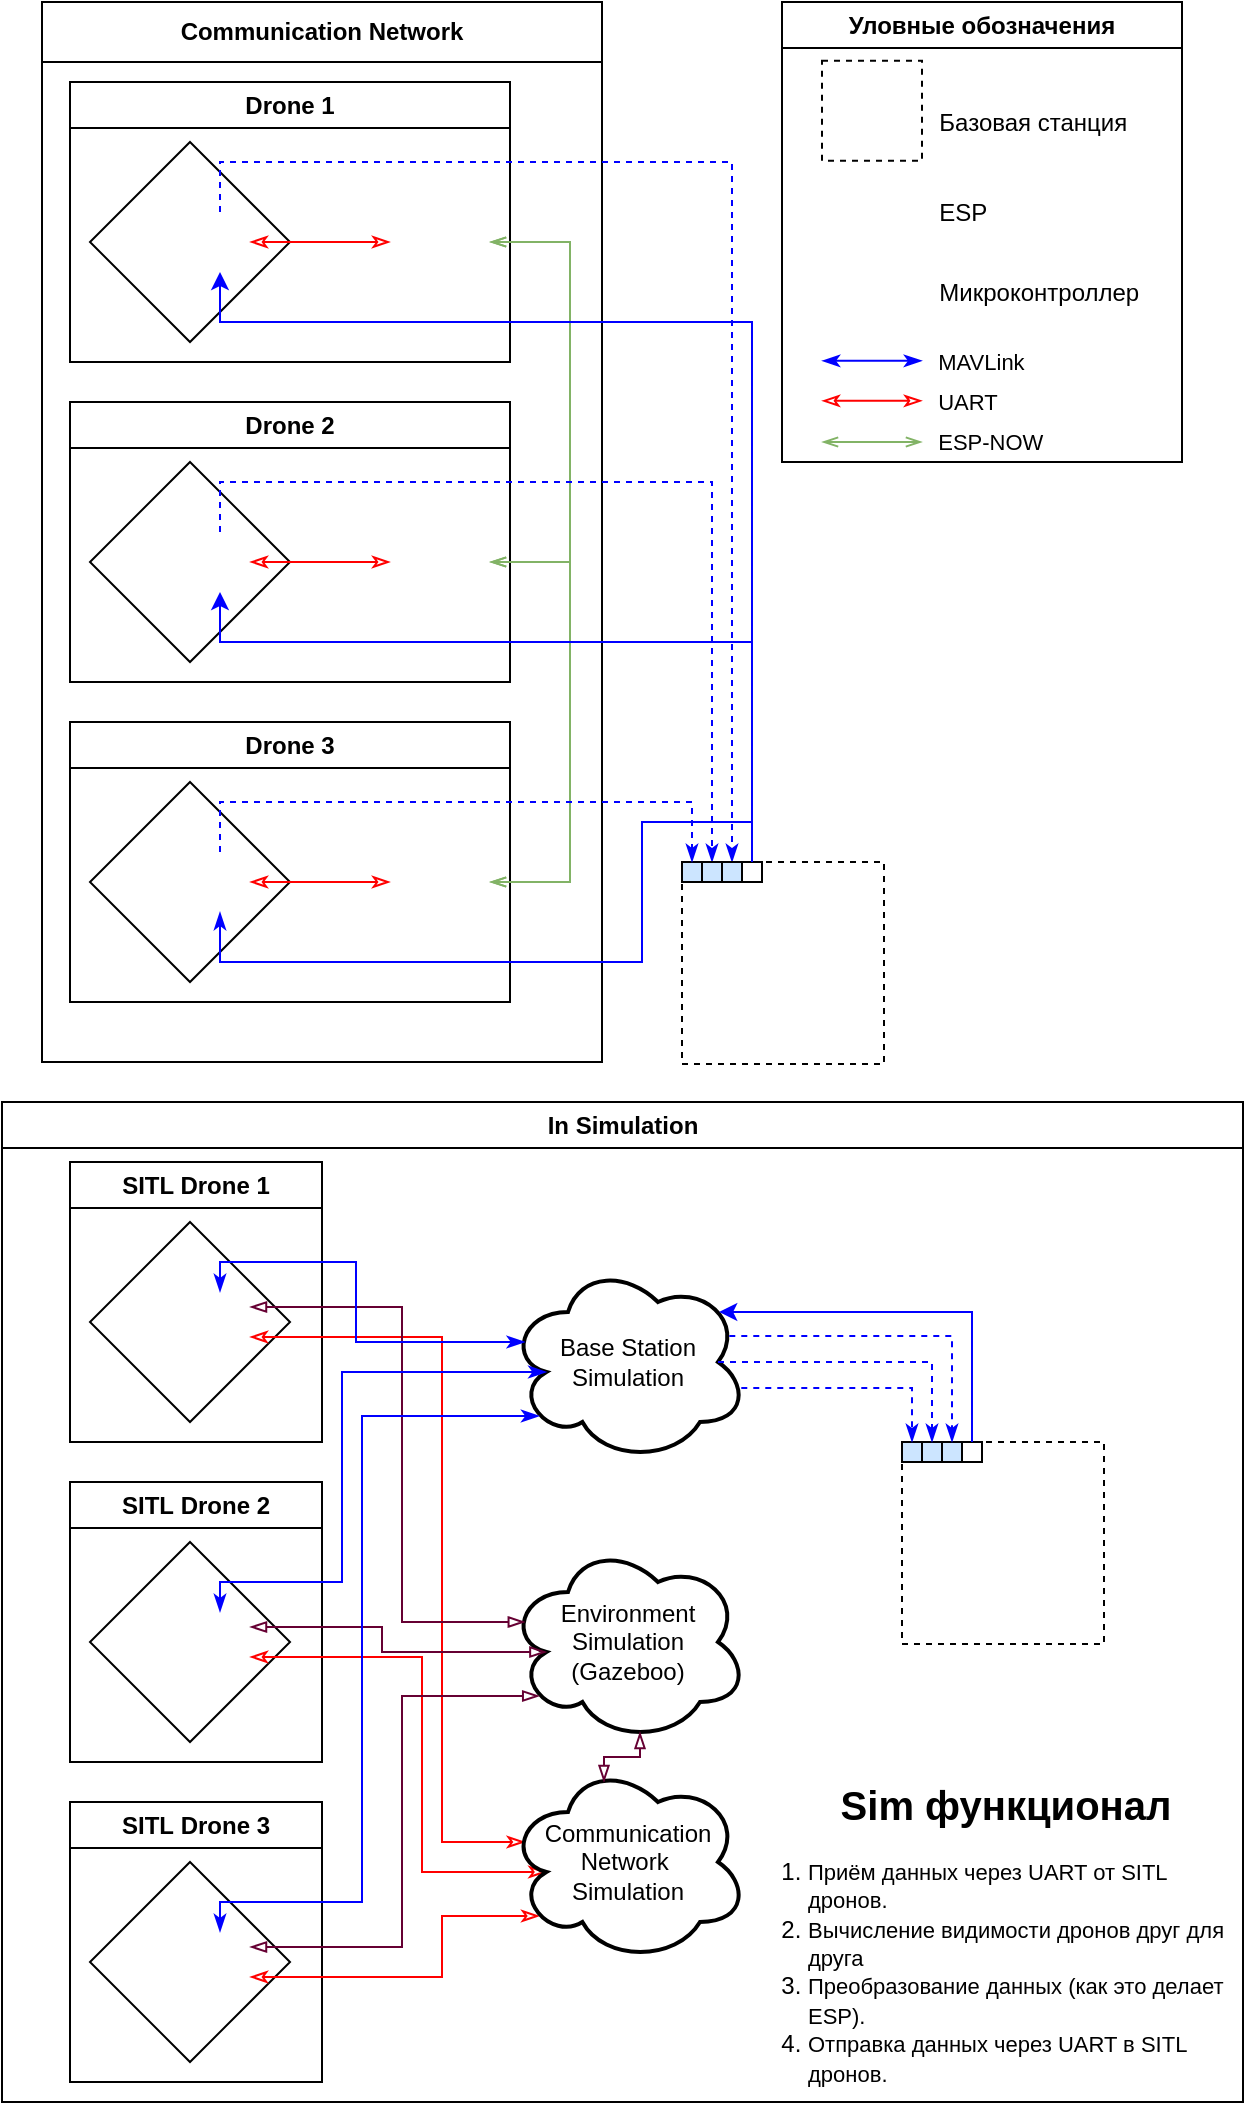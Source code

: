 <mxfile version="26.0.9">
  <diagram name="Страница — 1" id="XASjYnROchEVnQ0i06pS">
    <mxGraphModel dx="1380" dy="774" grid="1" gridSize="10" guides="1" tooltips="1" connect="1" arrows="1" fold="1" page="1" pageScale="1" pageWidth="827" pageHeight="1169" math="0" shadow="0">
      <root>
        <mxCell id="0" />
        <mxCell id="1" parent="0" />
        <mxCell id="FkduWA8ncYVS3PLSWbOL-22" value="Communication Network" style="swimlane;whiteSpace=wrap;html=1;startSize=30;direction=east;" vertex="1" parent="1">
          <mxGeometry x="60" y="50" width="280" height="530" as="geometry" />
        </mxCell>
        <mxCell id="AfU-c1p0oRzA97W1R4Gb-16" value="Drone 1" style="swimlane;whiteSpace=wrap;html=1;" parent="1" vertex="1">
          <mxGeometry x="74" y="90" width="220" height="140" as="geometry">
            <mxRectangle x="140" y="230" width="140" height="30" as="alternateBounds" />
          </mxGeometry>
        </mxCell>
        <mxCell id="AfU-c1p0oRzA97W1R4Gb-17" value="" style="rhombus;whiteSpace=wrap;html=1;" parent="AfU-c1p0oRzA97W1R4Gb-16" vertex="1">
          <mxGeometry x="10" y="30" width="100" height="100" as="geometry" />
        </mxCell>
        <mxCell id="AfU-c1p0oRzA97W1R4Gb-18" value="" style="shape=image;verticalLabelPosition=bottom;labelBackgroundColor=default;verticalAlign=top;aspect=fixed;imageAspect=0;image=https://cdn-icons-png.flaticon.com/128/99/99466.png;" parent="AfU-c1p0oRzA97W1R4Gb-16" vertex="1">
          <mxGeometry x="60" y="65" width="30" height="30" as="geometry" />
        </mxCell>
        <mxCell id="AfU-c1p0oRzA97W1R4Gb-19" value="" style="shape=image;verticalLabelPosition=bottom;labelBackgroundColor=default;verticalAlign=top;aspect=fixed;imageAspect=0;image=https://cdn-icons-png.flaticon.com/128/2752/2752877.png;" parent="AfU-c1p0oRzA97W1R4Gb-16" vertex="1">
          <mxGeometry x="160" y="55" width="50" height="50" as="geometry" />
        </mxCell>
        <mxCell id="AfU-c1p0oRzA97W1R4Gb-20" value="" style="edgeStyle=orthogonalEdgeStyle;rounded=0;orthogonalLoop=1;jettySize=auto;html=1;exitX=0;exitY=0.5;exitDx=0;exitDy=0;entryX=1;entryY=0.5;entryDx=0;entryDy=0;startArrow=classicThin;startFill=0;endArrow=classicThin;endFill=0;strokeColor=#FF0000;" parent="AfU-c1p0oRzA97W1R4Gb-16" source="AfU-c1p0oRzA97W1R4Gb-19" target="AfU-c1p0oRzA97W1R4Gb-18" edge="1">
          <mxGeometry x="-0.143" relative="1" as="geometry">
            <mxPoint as="offset" />
          </mxGeometry>
        </mxCell>
        <mxCell id="AfU-c1p0oRzA97W1R4Gb-15" value="Drone 2" style="swimlane;whiteSpace=wrap;html=1;" parent="1" vertex="1">
          <mxGeometry x="74" y="250" width="220" height="140" as="geometry">
            <mxRectangle x="140" y="230" width="140" height="30" as="alternateBounds" />
          </mxGeometry>
        </mxCell>
        <mxCell id="AfU-c1p0oRzA97W1R4Gb-6" value="" style="rhombus;whiteSpace=wrap;html=1;" parent="AfU-c1p0oRzA97W1R4Gb-15" vertex="1">
          <mxGeometry x="10" y="30" width="100" height="100" as="geometry" />
        </mxCell>
        <mxCell id="AfU-c1p0oRzA97W1R4Gb-9" value="" style="shape=image;verticalLabelPosition=bottom;labelBackgroundColor=default;verticalAlign=top;aspect=fixed;imageAspect=0;image=https://cdn-icons-png.flaticon.com/128/99/99466.png;" parent="AfU-c1p0oRzA97W1R4Gb-15" vertex="1">
          <mxGeometry x="60" y="65" width="30" height="30" as="geometry" />
        </mxCell>
        <mxCell id="AfU-c1p0oRzA97W1R4Gb-7" value="" style="shape=image;verticalLabelPosition=bottom;labelBackgroundColor=default;verticalAlign=top;aspect=fixed;imageAspect=0;image=https://cdn-icons-png.flaticon.com/128/2752/2752877.png;" parent="AfU-c1p0oRzA97W1R4Gb-15" vertex="1">
          <mxGeometry x="160" y="55" width="50" height="50" as="geometry" />
        </mxCell>
        <mxCell id="AfU-c1p0oRzA97W1R4Gb-14" value="" style="edgeStyle=orthogonalEdgeStyle;rounded=0;orthogonalLoop=1;jettySize=auto;html=1;exitX=0;exitY=0.5;exitDx=0;exitDy=0;entryX=1;entryY=0.5;entryDx=0;entryDy=0;startArrow=classicThin;startFill=0;endArrow=classicThin;endFill=0;strokeColor=#FF0000;" parent="AfU-c1p0oRzA97W1R4Gb-15" source="AfU-c1p0oRzA97W1R4Gb-7" target="AfU-c1p0oRzA97W1R4Gb-9" edge="1">
          <mxGeometry x="-0.143" relative="1" as="geometry">
            <mxPoint as="offset" />
          </mxGeometry>
        </mxCell>
        <mxCell id="AfU-c1p0oRzA97W1R4Gb-21" value="Drone 3" style="swimlane;whiteSpace=wrap;html=1;" parent="1" vertex="1">
          <mxGeometry x="74" y="410" width="220" height="140" as="geometry">
            <mxRectangle x="140" y="230" width="140" height="30" as="alternateBounds" />
          </mxGeometry>
        </mxCell>
        <mxCell id="AfU-c1p0oRzA97W1R4Gb-22" value="" style="rhombus;whiteSpace=wrap;html=1;" parent="AfU-c1p0oRzA97W1R4Gb-21" vertex="1">
          <mxGeometry x="10" y="30" width="100" height="100" as="geometry" />
        </mxCell>
        <mxCell id="AfU-c1p0oRzA97W1R4Gb-23" value="" style="shape=image;verticalLabelPosition=bottom;labelBackgroundColor=default;verticalAlign=top;aspect=fixed;imageAspect=0;image=https://cdn-icons-png.flaticon.com/128/99/99466.png;" parent="AfU-c1p0oRzA97W1R4Gb-21" vertex="1">
          <mxGeometry x="60" y="65" width="30" height="30" as="geometry" />
        </mxCell>
        <mxCell id="AfU-c1p0oRzA97W1R4Gb-24" value="" style="shape=image;verticalLabelPosition=bottom;labelBackgroundColor=default;verticalAlign=top;aspect=fixed;imageAspect=0;image=https://cdn-icons-png.flaticon.com/128/2752/2752877.png;" parent="AfU-c1p0oRzA97W1R4Gb-21" vertex="1">
          <mxGeometry x="160" y="55" width="50" height="50" as="geometry" />
        </mxCell>
        <mxCell id="AfU-c1p0oRzA97W1R4Gb-25" value="" style="edgeStyle=orthogonalEdgeStyle;rounded=0;orthogonalLoop=1;jettySize=auto;html=1;exitX=0;exitY=0.5;exitDx=0;exitDy=0;entryX=1;entryY=0.5;entryDx=0;entryDy=0;startArrow=classicThin;startFill=0;endArrow=classicThin;endFill=0;strokeColor=#FF0000;" parent="AfU-c1p0oRzA97W1R4Gb-21" source="AfU-c1p0oRzA97W1R4Gb-24" target="AfU-c1p0oRzA97W1R4Gb-23" edge="1">
          <mxGeometry x="-0.143" relative="1" as="geometry">
            <mxPoint as="offset" />
          </mxGeometry>
        </mxCell>
        <mxCell id="AfU-c1p0oRzA97W1R4Gb-26" style="edgeStyle=orthogonalEdgeStyle;rounded=0;orthogonalLoop=1;jettySize=auto;html=1;exitX=1;exitY=0.5;exitDx=0;exitDy=0;entryX=1;entryY=0.5;entryDx=0;entryDy=0;endArrow=openThin;endFill=0;startArrow=openThin;startFill=0;strokeColor=#82b366;fillColor=#d5e8d4;" parent="1" source="AfU-c1p0oRzA97W1R4Gb-19" target="AfU-c1p0oRzA97W1R4Gb-7" edge="1">
          <mxGeometry relative="1" as="geometry">
            <Array as="points">
              <mxPoint x="324" y="170" />
              <mxPoint x="324" y="330" />
            </Array>
          </mxGeometry>
        </mxCell>
        <mxCell id="AfU-c1p0oRzA97W1R4Gb-27" style="edgeStyle=orthogonalEdgeStyle;rounded=0;orthogonalLoop=1;jettySize=auto;html=1;exitX=1;exitY=0.5;exitDx=0;exitDy=0;entryX=1;entryY=0.5;entryDx=0;entryDy=0;endArrow=openThin;endFill=0;startArrow=openThin;startFill=0;strokeColor=#82b366;fillColor=#d5e8d4;" parent="1" source="AfU-c1p0oRzA97W1R4Gb-7" target="AfU-c1p0oRzA97W1R4Gb-24" edge="1">
          <mxGeometry relative="1" as="geometry">
            <mxPoint x="294" y="180" as="sourcePoint" />
            <mxPoint x="294" y="340" as="targetPoint" />
            <Array as="points">
              <mxPoint x="324" y="330" />
              <mxPoint x="324" y="490" />
            </Array>
          </mxGeometry>
        </mxCell>
        <mxCell id="AfU-c1p0oRzA97W1R4Gb-28" value="" style="edgeStyle=orthogonalEdgeStyle;rounded=0;orthogonalLoop=1;jettySize=auto;html=1;exitX=1;exitY=0.5;exitDx=0;exitDy=0;entryX=1;entryY=0.5;entryDx=0;entryDy=0;startArrow=openThin;startFill=0;endArrow=openThin;endFill=0;strokeColor=#82b366;fillColor=#d5e8d4;" parent="1" source="AfU-c1p0oRzA97W1R4Gb-24" target="AfU-c1p0oRzA97W1R4Gb-19" edge="1">
          <mxGeometry relative="1" as="geometry">
            <Array as="points">
              <mxPoint x="324" y="490" />
              <mxPoint x="324" y="170" />
            </Array>
          </mxGeometry>
        </mxCell>
        <mxCell id="AfU-c1p0oRzA97W1R4Gb-30" value="" style="edgeStyle=orthogonalEdgeStyle;rounded=0;orthogonalLoop=1;jettySize=auto;html=1;exitX=0.5;exitY=0;exitDx=0;exitDy=0;entryX=0.5;entryY=0;entryDx=0;entryDy=0;startArrow=none;startFill=0;endArrow=classicThin;endFill=1;strokeColor=#0000FF;dashed=1;" parent="1" source="AfU-c1p0oRzA97W1R4Gb-18" target="FkduWA8ncYVS3PLSWbOL-19" edge="1">
          <mxGeometry relative="1" as="geometry">
            <Array as="points">
              <mxPoint x="149" y="130" />
              <mxPoint x="405" y="130" />
            </Array>
          </mxGeometry>
        </mxCell>
        <mxCell id="AfU-c1p0oRzA97W1R4Gb-31" value="" style="edgeStyle=orthogonalEdgeStyle;rounded=0;orthogonalLoop=1;jettySize=auto;html=1;exitX=0.5;exitY=0;exitDx=0;exitDy=0;entryX=0.5;entryY=0;entryDx=0;entryDy=0;startArrow=none;startFill=0;endArrow=classicThin;endFill=1;strokeColor=#0000FF;dashed=1;" parent="1" source="AfU-c1p0oRzA97W1R4Gb-9" target="FkduWA8ncYVS3PLSWbOL-18" edge="1">
          <mxGeometry relative="1" as="geometry">
            <Array as="points">
              <mxPoint x="149" y="290" />
              <mxPoint x="395" y="290" />
            </Array>
          </mxGeometry>
        </mxCell>
        <mxCell id="AfU-c1p0oRzA97W1R4Gb-43" value="Уловные обозначения" style="swimlane;whiteSpace=wrap;html=1;" parent="1" vertex="1">
          <mxGeometry x="430" y="50" width="200" height="230" as="geometry" />
        </mxCell>
        <mxCell id="AfU-c1p0oRzA97W1R4Gb-37" value="&amp;nbsp; MAVLink" style="edgeStyle=orthogonalEdgeStyle;rounded=0;orthogonalLoop=1;jettySize=auto;html=1;exitX=0.5;exitY=0;exitDx=0;exitDy=0;startArrow=classicThin;startFill=1;endArrow=classicThin;endFill=1;strokeColor=#0000FF;labelPosition=right;verticalLabelPosition=middle;align=left;verticalAlign=middle;" parent="AfU-c1p0oRzA97W1R4Gb-43" edge="1">
          <mxGeometry x="1" y="-1" relative="1" as="geometry">
            <mxPoint x="20" y="179.43" as="sourcePoint" />
            <mxPoint x="70" y="179.43" as="targetPoint" />
            <mxPoint as="offset" />
          </mxGeometry>
        </mxCell>
        <mxCell id="AfU-c1p0oRzA97W1R4Gb-39" value="&amp;nbsp; UART" style="edgeStyle=orthogonalEdgeStyle;rounded=0;orthogonalLoop=1;jettySize=auto;html=1;entryX=1;entryY=0.5;entryDx=0;entryDy=0;startArrow=classicThin;startFill=0;endArrow=classicThin;endFill=0;strokeColor=#FF0000;labelPosition=right;verticalLabelPosition=middle;align=left;verticalAlign=middle;" parent="AfU-c1p0oRzA97W1R4Gb-43" edge="1">
          <mxGeometry x="-1" y="1" relative="1" as="geometry">
            <mxPoint x="70" y="199.43" as="sourcePoint" />
            <mxPoint x="20" y="199.43" as="targetPoint" />
            <mxPoint as="offset" />
          </mxGeometry>
        </mxCell>
        <mxCell id="AfU-c1p0oRzA97W1R4Gb-40" value="     Микроконтроллер" style="shape=image;verticalLabelPosition=middle;labelBackgroundColor=default;verticalAlign=middle;aspect=fixed;imageAspect=0;image=https://cdn-icons-png.flaticon.com/128/99/99466.png;labelPosition=right;align=left;" parent="AfU-c1p0oRzA97W1R4Gb-43" vertex="1">
          <mxGeometry x="30" y="129.43" width="30" height="30" as="geometry" />
        </mxCell>
        <mxCell id="AfU-c1p0oRzA97W1R4Gb-41" value="  ESP" style="shape=image;verticalLabelPosition=middle;labelBackgroundColor=default;verticalAlign=middle;aspect=fixed;imageAspect=0;image=https://cdn-icons-png.flaticon.com/128/2752/2752877.png;labelPosition=right;align=left;" parent="AfU-c1p0oRzA97W1R4Gb-43" vertex="1">
          <mxGeometry x="20" y="79.43" width="50" height="50" as="geometry" />
        </mxCell>
        <mxCell id="FkduWA8ncYVS3PLSWbOL-14" value="  Базовая станция" style="group;labelPosition=right;verticalLabelPosition=middle;align=left;verticalAlign=middle;" vertex="1" connectable="0" parent="AfU-c1p0oRzA97W1R4Gb-43">
          <mxGeometry x="20" y="29.43" width="50" height="60.57" as="geometry" />
        </mxCell>
        <mxCell id="FkduWA8ncYVS3PLSWbOL-15" value="" style="shape=image;verticalLabelPosition=bottom;labelBackgroundColor=default;verticalAlign=top;aspect=fixed;imageAspect=0;image=https://www.shareicon.net/download/2016/02/13/718336_game_512x512.png;imageBorder=default;dashed=1;" vertex="1" parent="FkduWA8ncYVS3PLSWbOL-14">
          <mxGeometry width="50" height="50" as="geometry" />
        </mxCell>
        <mxCell id="AfU-c1p0oRzA97W1R4Gb-85" value="&amp;nbsp; ESP-NOW" style="edgeStyle=orthogonalEdgeStyle;rounded=0;orthogonalLoop=1;jettySize=auto;html=1;endArrow=openThin;endFill=0;startArrow=openThin;startFill=0;strokeColor=#82b366;fillColor=#d5e8d4;labelPosition=right;verticalLabelPosition=middle;align=left;verticalAlign=middle;" parent="AfU-c1p0oRzA97W1R4Gb-43" edge="1">
          <mxGeometry x="1" relative="1" as="geometry">
            <mxPoint x="20" y="220" as="sourcePoint" />
            <mxPoint x="70" y="220" as="targetPoint" />
            <Array as="points">
              <mxPoint x="70" y="220" />
              <mxPoint x="70" y="220" />
            </Array>
            <mxPoint as="offset" />
          </mxGeometry>
        </mxCell>
        <mxCell id="AfU-c1p0oRzA97W1R4Gb-44" value="SITL&amp;nbsp;Drone 2" style="swimlane;whiteSpace=wrap;html=1;" parent="1" vertex="1">
          <mxGeometry x="74" y="790" width="126" height="140" as="geometry">
            <mxRectangle x="140" y="230" width="140" height="30" as="alternateBounds" />
          </mxGeometry>
        </mxCell>
        <mxCell id="AfU-c1p0oRzA97W1R4Gb-45" value="" style="rhombus;whiteSpace=wrap;html=1;" parent="AfU-c1p0oRzA97W1R4Gb-44" vertex="1">
          <mxGeometry x="10" y="30" width="100" height="100" as="geometry" />
        </mxCell>
        <mxCell id="AfU-c1p0oRzA97W1R4Gb-46" value="" style="shape=image;verticalLabelPosition=bottom;labelBackgroundColor=default;verticalAlign=top;aspect=fixed;imageAspect=0;image=https://cdn-icons-png.flaticon.com/128/99/99466.png;" parent="AfU-c1p0oRzA97W1R4Gb-44" vertex="1">
          <mxGeometry x="60" y="65" width="30" height="30" as="geometry" />
        </mxCell>
        <mxCell id="AfU-c1p0oRzA97W1R4Gb-49" value="SITL Drone 1" style="swimlane;whiteSpace=wrap;html=1;" parent="1" vertex="1">
          <mxGeometry x="74" y="630" width="126" height="140" as="geometry">
            <mxRectangle x="140" y="230" width="140" height="30" as="alternateBounds" />
          </mxGeometry>
        </mxCell>
        <mxCell id="AfU-c1p0oRzA97W1R4Gb-50" value="" style="rhombus;whiteSpace=wrap;html=1;" parent="AfU-c1p0oRzA97W1R4Gb-49" vertex="1">
          <mxGeometry x="10" y="30" width="100" height="100" as="geometry" />
        </mxCell>
        <mxCell id="AfU-c1p0oRzA97W1R4Gb-51" value="" style="shape=image;verticalLabelPosition=bottom;labelBackgroundColor=default;verticalAlign=top;aspect=fixed;imageAspect=0;image=https://cdn-icons-png.flaticon.com/128/99/99466.png;" parent="AfU-c1p0oRzA97W1R4Gb-49" vertex="1">
          <mxGeometry x="60" y="65" width="30" height="30" as="geometry" />
        </mxCell>
        <mxCell id="AfU-c1p0oRzA97W1R4Gb-54" value="SITL&amp;nbsp;Drone 3" style="swimlane;whiteSpace=wrap;html=1;" parent="1" vertex="1">
          <mxGeometry x="74" y="950" width="126" height="140" as="geometry">
            <mxRectangle x="140" y="230" width="140" height="30" as="alternateBounds" />
          </mxGeometry>
        </mxCell>
        <mxCell id="AfU-c1p0oRzA97W1R4Gb-55" value="" style="rhombus;whiteSpace=wrap;html=1;" parent="AfU-c1p0oRzA97W1R4Gb-54" vertex="1">
          <mxGeometry x="10" y="30" width="100" height="100" as="geometry" />
        </mxCell>
        <mxCell id="AfU-c1p0oRzA97W1R4Gb-56" value="" style="shape=image;verticalLabelPosition=bottom;labelBackgroundColor=default;verticalAlign=top;aspect=fixed;imageAspect=0;image=https://cdn-icons-png.flaticon.com/128/99/99466.png;" parent="AfU-c1p0oRzA97W1R4Gb-54" vertex="1">
          <mxGeometry x="60" y="65" width="30" height="30" as="geometry" />
        </mxCell>
        <mxCell id="AfU-c1p0oRzA97W1R4Gb-79" value="" style="edgeStyle=orthogonalEdgeStyle;rounded=0;orthogonalLoop=1;jettySize=auto;html=1;exitX=0.07;exitY=0.4;exitDx=0;exitDy=0;entryX=1;entryY=0.75;entryDx=0;entryDy=0;startArrow=classicThin;startFill=0;endArrow=classicThin;endFill=0;strokeColor=#FF0000;exitPerimeter=0;" parent="1" source="AfU-c1p0oRzA97W1R4Gb-77" target="AfU-c1p0oRzA97W1R4Gb-51" edge="1">
          <mxGeometry x="-0.143" relative="1" as="geometry">
            <mxPoint x="364" y="695" as="sourcePoint" />
            <mxPoint x="294" y="695" as="targetPoint" />
            <mxPoint as="offset" />
            <Array as="points">
              <mxPoint x="260" y="970" />
              <mxPoint x="260" y="718" />
            </Array>
          </mxGeometry>
        </mxCell>
        <mxCell id="AfU-c1p0oRzA97W1R4Gb-80" value="" style="edgeStyle=orthogonalEdgeStyle;rounded=0;orthogonalLoop=1;jettySize=auto;html=1;entryX=1;entryY=0.75;entryDx=0;entryDy=0;startArrow=classicThin;startFill=0;endArrow=classicThin;endFill=0;strokeColor=#FF0000;exitX=0.16;exitY=0.55;exitDx=0;exitDy=0;exitPerimeter=0;" parent="1" source="AfU-c1p0oRzA97W1R4Gb-77" target="AfU-c1p0oRzA97W1R4Gb-46" edge="1">
          <mxGeometry x="-0.143" relative="1" as="geometry">
            <mxPoint x="433" y="907" as="sourcePoint" />
            <mxPoint x="174" y="870" as="targetPoint" />
            <mxPoint as="offset" />
            <Array as="points">
              <mxPoint x="250" y="985" />
              <mxPoint x="250" y="878" />
            </Array>
          </mxGeometry>
        </mxCell>
        <mxCell id="AfU-c1p0oRzA97W1R4Gb-81" value="" style="edgeStyle=orthogonalEdgeStyle;rounded=0;orthogonalLoop=1;jettySize=auto;html=1;exitX=0.13;exitY=0.77;exitDx=0;exitDy=0;entryX=1;entryY=0.75;entryDx=0;entryDy=0;startArrow=classicThin;startFill=0;endArrow=classicThin;endFill=0;strokeColor=#FF0000;exitPerimeter=0;" parent="1" source="AfU-c1p0oRzA97W1R4Gb-77" target="AfU-c1p0oRzA97W1R4Gb-56" edge="1">
          <mxGeometry x="-0.143" relative="1" as="geometry">
            <mxPoint x="459" y="1098" as="sourcePoint" />
            <mxPoint x="200" y="1030" as="targetPoint" />
            <mxPoint as="offset" />
            <Array as="points">
              <mxPoint x="260" y="1007" />
              <mxPoint x="260" y="1038" />
            </Array>
          </mxGeometry>
        </mxCell>
        <mxCell id="AfU-c1p0oRzA97W1R4Gb-84" value="In Simulation" style="swimlane;whiteSpace=wrap;html=1;" parent="1" vertex="1">
          <mxGeometry x="40" y="600" width="620.5" height="500" as="geometry" />
        </mxCell>
        <mxCell id="FkduWA8ncYVS3PLSWbOL-27" value="Environment&lt;div&gt;&lt;div&gt;Simulation&lt;/div&gt;&lt;/div&gt;&lt;div&gt;(Gazeboo)&lt;/div&gt;" style="ellipse;shape=cloud;whiteSpace=wrap;html=1;strokeWidth=2;" vertex="1" parent="AfU-c1p0oRzA97W1R4Gb-84">
          <mxGeometry x="253" y="220" width="120" height="100" as="geometry" />
        </mxCell>
        <mxCell id="AfU-c1p0oRzA97W1R4Gb-77" value="Communication Network&amp;nbsp;&lt;div&gt;Simulation&lt;/div&gt;" style="ellipse;shape=cloud;whiteSpace=wrap;html=1;strokeWidth=2;" parent="AfU-c1p0oRzA97W1R4Gb-84" vertex="1">
          <mxGeometry x="253" y="330" width="120" height="100" as="geometry" />
        </mxCell>
        <mxCell id="FkduWA8ncYVS3PLSWbOL-34" value="Base Station Simulation" style="ellipse;shape=cloud;whiteSpace=wrap;html=1;strokeWidth=2;" vertex="1" parent="AfU-c1p0oRzA97W1R4Gb-84">
          <mxGeometry x="253" y="80" width="120" height="100" as="geometry" />
        </mxCell>
        <mxCell id="FkduWA8ncYVS3PLSWbOL-36" value="" style="group;fillColor=default;" vertex="1" connectable="0" parent="AfU-c1p0oRzA97W1R4Gb-84">
          <mxGeometry x="450" y="170" width="101" height="101" as="geometry" />
        </mxCell>
        <mxCell id="FkduWA8ncYVS3PLSWbOL-37" value="" style="shape=image;verticalLabelPosition=bottom;labelBackgroundColor=default;verticalAlign=top;aspect=fixed;imageAspect=0;image=https://www.shareicon.net/download/2016/02/13/718336_game_512x512.png;imageBorder=default;dashed=1;" vertex="1" parent="FkduWA8ncYVS3PLSWbOL-36">
          <mxGeometry width="101" height="101" as="geometry" />
        </mxCell>
        <mxCell id="FkduWA8ncYVS3PLSWbOL-38" value="" style="whiteSpace=wrap;html=1;aspect=fixed;fillColor=#CCE5FF;gradientColor=none;" vertex="1" parent="FkduWA8ncYVS3PLSWbOL-36">
          <mxGeometry width="10" height="10" as="geometry" />
        </mxCell>
        <mxCell id="FkduWA8ncYVS3PLSWbOL-39" value="" style="whiteSpace=wrap;html=1;aspect=fixed;fillColor=#CCE5FF;fillStyle=auto;gradientColor=none;gradientDirection=radial;" vertex="1" parent="FkduWA8ncYVS3PLSWbOL-36">
          <mxGeometry x="10" width="10" height="10" as="geometry" />
        </mxCell>
        <mxCell id="FkduWA8ncYVS3PLSWbOL-40" value="" style="whiteSpace=wrap;html=1;aspect=fixed;fillColor=#CCE5FF;" vertex="1" parent="FkduWA8ncYVS3PLSWbOL-36">
          <mxGeometry x="20" width="10" height="10" as="geometry" />
        </mxCell>
        <mxCell id="FkduWA8ncYVS3PLSWbOL-41" value="" style="whiteSpace=wrap;html=1;aspect=fixed;" vertex="1" parent="FkduWA8ncYVS3PLSWbOL-36">
          <mxGeometry x="30" width="10" height="10" as="geometry" />
        </mxCell>
        <mxCell id="FkduWA8ncYVS3PLSWbOL-42" style="edgeStyle=orthogonalEdgeStyle;rounded=0;orthogonalLoop=1;jettySize=auto;html=1;exitX=0.972;exitY=0.63;exitDx=0;exitDy=0;strokeColor=#0000FF;dashed=1;endArrow=classicThin;endFill=1;startArrow=none;startFill=0;entryX=0.5;entryY=0;entryDx=0;entryDy=0;exitPerimeter=0;" edge="1" parent="AfU-c1p0oRzA97W1R4Gb-84" source="FkduWA8ncYVS3PLSWbOL-34" target="FkduWA8ncYVS3PLSWbOL-38">
          <mxGeometry relative="1" as="geometry">
            <mxPoint x="463" y="140" as="targetPoint" />
            <mxPoint x="273" y="85" as="sourcePoint" />
          </mxGeometry>
        </mxCell>
        <mxCell id="FkduWA8ncYVS3PLSWbOL-43" style="edgeStyle=orthogonalEdgeStyle;rounded=0;orthogonalLoop=1;jettySize=auto;html=1;exitX=0.875;exitY=0.5;exitDx=0;exitDy=0;strokeColor=#0000FF;dashed=1;endArrow=classicThin;endFill=1;startArrow=none;startFill=0;entryX=0.5;entryY=0;entryDx=0;entryDy=0;exitPerimeter=0;" edge="1" parent="AfU-c1p0oRzA97W1R4Gb-84" source="FkduWA8ncYVS3PLSWbOL-34" target="FkduWA8ncYVS3PLSWbOL-39">
          <mxGeometry relative="1" as="geometry">
            <mxPoint x="463" y="150" as="targetPoint" />
            <mxPoint x="353" y="130" as="sourcePoint" />
          </mxGeometry>
        </mxCell>
        <mxCell id="FkduWA8ncYVS3PLSWbOL-44" style="edgeStyle=orthogonalEdgeStyle;rounded=0;orthogonalLoop=1;jettySize=auto;html=1;exitX=0.922;exitY=0.37;exitDx=0;exitDy=0;strokeColor=#0000FF;endArrow=classicThin;endFill=1;startArrow=none;startFill=0;entryX=0.5;entryY=0;entryDx=0;entryDy=0;exitPerimeter=0;dashed=1;" edge="1" parent="AfU-c1p0oRzA97W1R4Gb-84" source="FkduWA8ncYVS3PLSWbOL-34" target="FkduWA8ncYVS3PLSWbOL-40">
          <mxGeometry relative="1" as="geometry">
            <mxPoint x="478" y="130" as="targetPoint" />
            <mxPoint x="368" y="110" as="sourcePoint" />
          </mxGeometry>
        </mxCell>
        <mxCell id="FkduWA8ncYVS3PLSWbOL-51" style="edgeStyle=elbowEdgeStyle;rounded=0;orthogonalLoop=1;jettySize=auto;html=1;exitX=0.4;exitY=0.1;exitDx=0;exitDy=0;entryX=0.55;entryY=0.95;entryDx=0;entryDy=0;entryPerimeter=0;startArrow=blockThin;startFill=0;strokeColor=#660033;endArrow=blockThin;endFill=0;exitPerimeter=0;elbow=vertical;" edge="1" parent="AfU-c1p0oRzA97W1R4Gb-84" source="AfU-c1p0oRzA97W1R4Gb-77" target="FkduWA8ncYVS3PLSWbOL-27">
          <mxGeometry relative="1" as="geometry">
            <mxPoint x="137" y="273" as="sourcePoint" />
            <mxPoint x="282" y="285" as="targetPoint" />
          </mxGeometry>
        </mxCell>
        <mxCell id="AfU-c1p0oRzA97W1R4Gb-82" value="&lt;h1 style=&quot;text-align: center; margin-top: 0px; margin-bottom: 0px;&quot;&gt;&lt;font style=&quot;font-size: 20px;&quot;&gt;Sim функционал&lt;/font&gt;&lt;/h1&gt;&lt;p&gt;&lt;/p&gt;&lt;ol style=&quot;padding-left: 20px;&quot;&gt;&lt;li style=&quot;&quot;&gt;&lt;span style=&quot;background-color: transparent; color: light-dark(rgb(0, 0, 0), rgb(255, 255, 255));&quot;&gt;&lt;font style=&quot;font-size: 11px;&quot;&gt;Приём данных через UART от SITL дронов.&lt;/font&gt;&lt;/span&gt;&lt;/li&gt;&lt;li style=&quot;&quot;&gt;&lt;span style=&quot;background-color: transparent; color: light-dark(rgb(0, 0, 0), rgb(255, 255, 255));&quot;&gt;&lt;font style=&quot;font-size: 11px;&quot;&gt;Вычисление видимости дронов друг для друга&lt;/font&gt;&lt;/span&gt;&lt;/li&gt;&lt;li style=&quot;&quot;&gt;&lt;span style=&quot;background-color: transparent; color: light-dark(rgb(0, 0, 0), rgb(255, 255, 255));&quot;&gt;&lt;font style=&quot;font-size: 11px;&quot;&gt;Преобразование данных (как это делает ESP).&lt;/font&gt;&lt;/span&gt;&lt;/li&gt;&lt;li style=&quot;&quot;&gt;&lt;span style=&quot;background-color: transparent; color: light-dark(rgb(0, 0, 0), rgb(255, 255, 255));&quot;&gt;&lt;font style=&quot;font-size: 11px;&quot;&gt;Отправка данных через UART в SITL дронов.&lt;/font&gt;&lt;/span&gt;&lt;/li&gt;&lt;/ol&gt;&lt;p&gt;&lt;/p&gt;" style="text;html=1;whiteSpace=wrap;overflow=hidden;rounded=0;" parent="AfU-c1p0oRzA97W1R4Gb-84" vertex="1">
          <mxGeometry x="380.5" y="330" width="240" height="170" as="geometry" />
        </mxCell>
        <mxCell id="FkduWA8ncYVS3PLSWbOL-71" style="edgeStyle=orthogonalEdgeStyle;rounded=0;orthogonalLoop=1;jettySize=auto;html=1;exitX=0.5;exitY=0;exitDx=0;exitDy=0;entryX=0.88;entryY=0.25;entryDx=0;entryDy=0;entryPerimeter=0;strokeColor=#0000FF;" edge="1" parent="AfU-c1p0oRzA97W1R4Gb-84" source="FkduWA8ncYVS3PLSWbOL-41" target="FkduWA8ncYVS3PLSWbOL-34">
          <mxGeometry relative="1" as="geometry" />
        </mxCell>
        <mxCell id="FkduWA8ncYVS3PLSWbOL-21" value="" style="group;fillColor=default;" vertex="1" connectable="0" parent="1">
          <mxGeometry x="380" y="480" width="101" height="101" as="geometry" />
        </mxCell>
        <mxCell id="AfU-c1p0oRzA97W1R4Gb-29" value="" style="shape=image;verticalLabelPosition=bottom;labelBackgroundColor=default;verticalAlign=top;aspect=fixed;imageAspect=0;image=https://www.shareicon.net/download/2016/02/13/718336_game_512x512.png;imageBorder=default;dashed=1;" parent="FkduWA8ncYVS3PLSWbOL-21" vertex="1">
          <mxGeometry width="101" height="101" as="geometry" />
        </mxCell>
        <mxCell id="FkduWA8ncYVS3PLSWbOL-17" value="" style="whiteSpace=wrap;html=1;aspect=fixed;fillColor=#CCE5FF;gradientColor=none;" vertex="1" parent="FkduWA8ncYVS3PLSWbOL-21">
          <mxGeometry width="10" height="10" as="geometry" />
        </mxCell>
        <mxCell id="FkduWA8ncYVS3PLSWbOL-18" value="" style="whiteSpace=wrap;html=1;aspect=fixed;fillColor=#CCE5FF;fillStyle=auto;gradientColor=none;gradientDirection=radial;" vertex="1" parent="FkduWA8ncYVS3PLSWbOL-21">
          <mxGeometry x="10" width="10" height="10" as="geometry" />
        </mxCell>
        <mxCell id="FkduWA8ncYVS3PLSWbOL-19" value="" style="whiteSpace=wrap;html=1;aspect=fixed;fillColor=#CCE5FF;" vertex="1" parent="FkduWA8ncYVS3PLSWbOL-21">
          <mxGeometry x="20" width="10" height="10" as="geometry" />
        </mxCell>
        <mxCell id="FkduWA8ncYVS3PLSWbOL-20" value="" style="whiteSpace=wrap;html=1;aspect=fixed;" vertex="1" parent="FkduWA8ncYVS3PLSWbOL-21">
          <mxGeometry x="30" width="10" height="10" as="geometry" />
        </mxCell>
        <mxCell id="FkduWA8ncYVS3PLSWbOL-26" style="edgeStyle=orthogonalEdgeStyle;rounded=0;orthogonalLoop=1;jettySize=auto;html=1;exitX=0.5;exitY=0;exitDx=0;exitDy=0;entryX=0.5;entryY=0;entryDx=0;entryDy=0;strokeColor=#0000FF;dashed=1;endArrow=classicThin;endFill=1;startArrow=none;startFill=0;" edge="1" parent="1" source="AfU-c1p0oRzA97W1R4Gb-23" target="FkduWA8ncYVS3PLSWbOL-17">
          <mxGeometry relative="1" as="geometry">
            <mxPoint x="360" y="475.105" as="targetPoint" />
            <Array as="points">
              <mxPoint x="149" y="450" />
              <mxPoint x="385" y="450" />
            </Array>
          </mxGeometry>
        </mxCell>
        <mxCell id="FkduWA8ncYVS3PLSWbOL-29" style="edgeStyle=orthogonalEdgeStyle;rounded=0;orthogonalLoop=1;jettySize=auto;html=1;exitX=1;exitY=0.25;exitDx=0;exitDy=0;entryX=0.07;entryY=0.4;entryDx=0;entryDy=0;entryPerimeter=0;startArrow=blockThin;startFill=0;strokeColor=#660033;endArrow=blockThin;endFill=0;" edge="1" parent="1" source="AfU-c1p0oRzA97W1R4Gb-51" target="FkduWA8ncYVS3PLSWbOL-27">
          <mxGeometry relative="1" as="geometry">
            <Array as="points">
              <mxPoint x="240" y="703" />
              <mxPoint x="240" y="860" />
            </Array>
          </mxGeometry>
        </mxCell>
        <mxCell id="FkduWA8ncYVS3PLSWbOL-30" style="edgeStyle=orthogonalEdgeStyle;rounded=0;orthogonalLoop=1;jettySize=auto;html=1;exitX=1;exitY=0.25;exitDx=0;exitDy=0;entryX=0.16;entryY=0.55;entryDx=0;entryDy=0;entryPerimeter=0;startArrow=blockThin;startFill=0;strokeColor=#660033;endArrow=blockThin;endFill=0;" edge="1" parent="1" source="AfU-c1p0oRzA97W1R4Gb-46" target="FkduWA8ncYVS3PLSWbOL-27">
          <mxGeometry relative="1" as="geometry">
            <Array as="points">
              <mxPoint x="230" y="863" />
              <mxPoint x="230" y="875" />
            </Array>
          </mxGeometry>
        </mxCell>
        <mxCell id="FkduWA8ncYVS3PLSWbOL-31" style="edgeStyle=orthogonalEdgeStyle;rounded=0;orthogonalLoop=1;jettySize=auto;html=1;exitX=1;exitY=0.25;exitDx=0;exitDy=0;entryX=0.13;entryY=0.77;entryDx=0;entryDy=0;entryPerimeter=0;startArrow=blockThin;startFill=0;strokeColor=#660033;endArrow=blockThin;endFill=0;" edge="1" parent="1" source="AfU-c1p0oRzA97W1R4Gb-56" target="FkduWA8ncYVS3PLSWbOL-27">
          <mxGeometry relative="1" as="geometry">
            <Array as="points">
              <mxPoint x="240" y="1023" />
              <mxPoint x="240" y="897" />
            </Array>
          </mxGeometry>
        </mxCell>
        <mxCell id="FkduWA8ncYVS3PLSWbOL-45" style="edgeStyle=orthogonalEdgeStyle;rounded=0;orthogonalLoop=1;jettySize=auto;html=1;exitX=0.07;exitY=0.4;exitDx=0;exitDy=0;exitPerimeter=0;entryX=0.5;entryY=0;entryDx=0;entryDy=0;strokeColor=#0000FF;endArrow=classicThin;endFill=1;startArrow=classicThin;startFill=1;" edge="1" parent="1" source="FkduWA8ncYVS3PLSWbOL-34" target="AfU-c1p0oRzA97W1R4Gb-51">
          <mxGeometry relative="1" as="geometry">
            <Array as="points">
              <mxPoint x="217" y="720" />
              <mxPoint x="217" y="680" />
              <mxPoint x="149" y="680" />
            </Array>
          </mxGeometry>
        </mxCell>
        <mxCell id="FkduWA8ncYVS3PLSWbOL-46" style="edgeStyle=orthogonalEdgeStyle;rounded=0;orthogonalLoop=1;jettySize=auto;html=1;exitX=0.16;exitY=0.55;exitDx=0;exitDy=0;exitPerimeter=0;entryX=0.5;entryY=0;entryDx=0;entryDy=0;strokeColor=#0000FF;startArrow=classicThin;startFill=1;endArrow=classicThin;endFill=1;" edge="1" parent="1" source="FkduWA8ncYVS3PLSWbOL-34" target="AfU-c1p0oRzA97W1R4Gb-46">
          <mxGeometry relative="1" as="geometry">
            <Array as="points">
              <mxPoint x="210" y="735" />
              <mxPoint x="210" y="840" />
              <mxPoint x="149" y="840" />
            </Array>
          </mxGeometry>
        </mxCell>
        <mxCell id="FkduWA8ncYVS3PLSWbOL-47" style="edgeStyle=orthogonalEdgeStyle;rounded=0;orthogonalLoop=1;jettySize=auto;html=1;exitX=0.13;exitY=0.77;exitDx=0;exitDy=0;exitPerimeter=0;entryX=0.5;entryY=0;entryDx=0;entryDy=0;strokeColor=#0000FF;startArrow=classicThin;startFill=1;endArrow=classicThin;endFill=1;" edge="1" parent="1" source="FkduWA8ncYVS3PLSWbOL-34" target="AfU-c1p0oRzA97W1R4Gb-56">
          <mxGeometry relative="1" as="geometry">
            <Array as="points">
              <mxPoint x="220" y="757" />
              <mxPoint x="220" y="1000" />
              <mxPoint x="149" y="1000" />
            </Array>
          </mxGeometry>
        </mxCell>
        <mxCell id="FkduWA8ncYVS3PLSWbOL-68" style="edgeStyle=orthogonalEdgeStyle;rounded=0;orthogonalLoop=1;jettySize=auto;html=1;exitX=0.5;exitY=0;exitDx=0;exitDy=0;entryX=0.5;entryY=1;entryDx=0;entryDy=0;endArrow=classicThin;endFill=1;strokeColor=#0000FF;" edge="1" parent="1" source="FkduWA8ncYVS3PLSWbOL-20" target="AfU-c1p0oRzA97W1R4Gb-23">
          <mxGeometry relative="1" as="geometry">
            <Array as="points">
              <mxPoint x="415" y="460" />
              <mxPoint x="360" y="460" />
              <mxPoint x="360" y="530" />
              <mxPoint x="149" y="530" />
            </Array>
          </mxGeometry>
        </mxCell>
        <mxCell id="FkduWA8ncYVS3PLSWbOL-69" style="edgeStyle=orthogonalEdgeStyle;rounded=0;orthogonalLoop=1;jettySize=auto;html=1;exitX=0.5;exitY=0;exitDx=0;exitDy=0;entryX=0.5;entryY=1;entryDx=0;entryDy=0;strokeColor=#0000FF;" edge="1" parent="1" source="FkduWA8ncYVS3PLSWbOL-20" target="AfU-c1p0oRzA97W1R4Gb-9">
          <mxGeometry relative="1" as="geometry">
            <Array as="points">
              <mxPoint x="415" y="370" />
              <mxPoint x="149" y="370" />
            </Array>
          </mxGeometry>
        </mxCell>
        <mxCell id="FkduWA8ncYVS3PLSWbOL-70" style="edgeStyle=orthogonalEdgeStyle;rounded=0;orthogonalLoop=1;jettySize=auto;html=1;exitX=0.5;exitY=0;exitDx=0;exitDy=0;entryX=0.5;entryY=1;entryDx=0;entryDy=0;strokeColor=#0000FF;" edge="1" parent="1" source="FkduWA8ncYVS3PLSWbOL-20" target="AfU-c1p0oRzA97W1R4Gb-18">
          <mxGeometry relative="1" as="geometry">
            <Array as="points">
              <mxPoint x="415" y="210" />
              <mxPoint x="149" y="210" />
            </Array>
          </mxGeometry>
        </mxCell>
      </root>
    </mxGraphModel>
  </diagram>
</mxfile>
